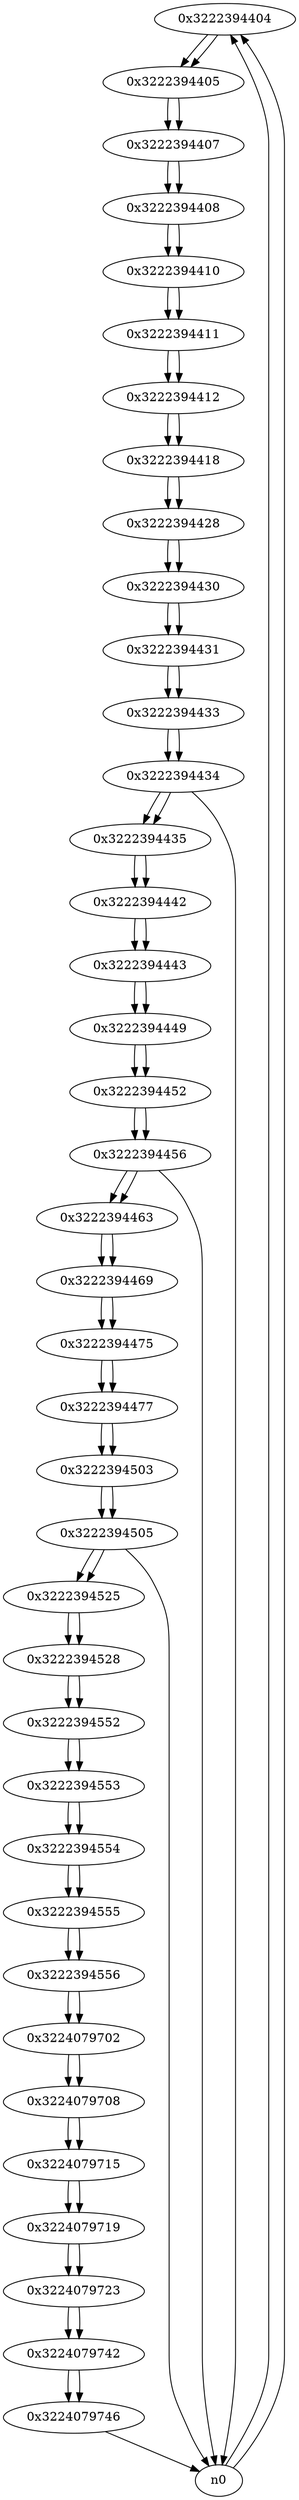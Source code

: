digraph G{
/* nodes */
  n1 [label="0x3222394404"]
  n2 [label="0x3222394405"]
  n3 [label="0x3222394407"]
  n4 [label="0x3222394408"]
  n5 [label="0x3222394410"]
  n6 [label="0x3222394411"]
  n7 [label="0x3222394412"]
  n8 [label="0x3222394418"]
  n9 [label="0x3222394428"]
  n10 [label="0x3222394430"]
  n11 [label="0x3222394431"]
  n12 [label="0x3222394433"]
  n13 [label="0x3222394434"]
  n14 [label="0x3222394435"]
  n15 [label="0x3222394442"]
  n16 [label="0x3222394443"]
  n17 [label="0x3222394449"]
  n18 [label="0x3222394452"]
  n19 [label="0x3222394456"]
  n20 [label="0x3222394463"]
  n21 [label="0x3222394469"]
  n22 [label="0x3222394475"]
  n23 [label="0x3222394477"]
  n24 [label="0x3222394503"]
  n25 [label="0x3222394505"]
  n26 [label="0x3222394525"]
  n27 [label="0x3222394528"]
  n28 [label="0x3222394552"]
  n29 [label="0x3222394553"]
  n30 [label="0x3222394554"]
  n31 [label="0x3222394555"]
  n32 [label="0x3222394556"]
  n33 [label="0x3224079702"]
  n34 [label="0x3224079708"]
  n35 [label="0x3224079715"]
  n36 [label="0x3224079719"]
  n37 [label="0x3224079723"]
  n38 [label="0x3224079742"]
  n39 [label="0x3224079746"]
/* edges */
n1 -> n2;
n0 -> n1;
n0 -> n1;
n2 -> n3;
n1 -> n2;
n3 -> n4;
n2 -> n3;
n4 -> n5;
n3 -> n4;
n5 -> n6;
n4 -> n5;
n6 -> n7;
n5 -> n6;
n7 -> n8;
n6 -> n7;
n8 -> n9;
n7 -> n8;
n9 -> n10;
n8 -> n9;
n10 -> n11;
n9 -> n10;
n11 -> n12;
n10 -> n11;
n12 -> n13;
n11 -> n12;
n13 -> n14;
n13 -> n0;
n12 -> n13;
n14 -> n15;
n13 -> n14;
n15 -> n16;
n14 -> n15;
n16 -> n17;
n15 -> n16;
n17 -> n18;
n16 -> n17;
n18 -> n19;
n17 -> n18;
n19 -> n20;
n19 -> n0;
n18 -> n19;
n20 -> n21;
n19 -> n20;
n21 -> n22;
n20 -> n21;
n22 -> n23;
n21 -> n22;
n23 -> n24;
n22 -> n23;
n24 -> n25;
n23 -> n24;
n25 -> n26;
n25 -> n0;
n24 -> n25;
n26 -> n27;
n25 -> n26;
n27 -> n28;
n26 -> n27;
n28 -> n29;
n27 -> n28;
n29 -> n30;
n28 -> n29;
n30 -> n31;
n29 -> n30;
n31 -> n32;
n30 -> n31;
n32 -> n33;
n31 -> n32;
n33 -> n34;
n32 -> n33;
n34 -> n35;
n33 -> n34;
n35 -> n36;
n34 -> n35;
n36 -> n37;
n35 -> n36;
n37 -> n38;
n36 -> n37;
n38 -> n39;
n37 -> n38;
n39 -> n0;
n38 -> n39;
}
